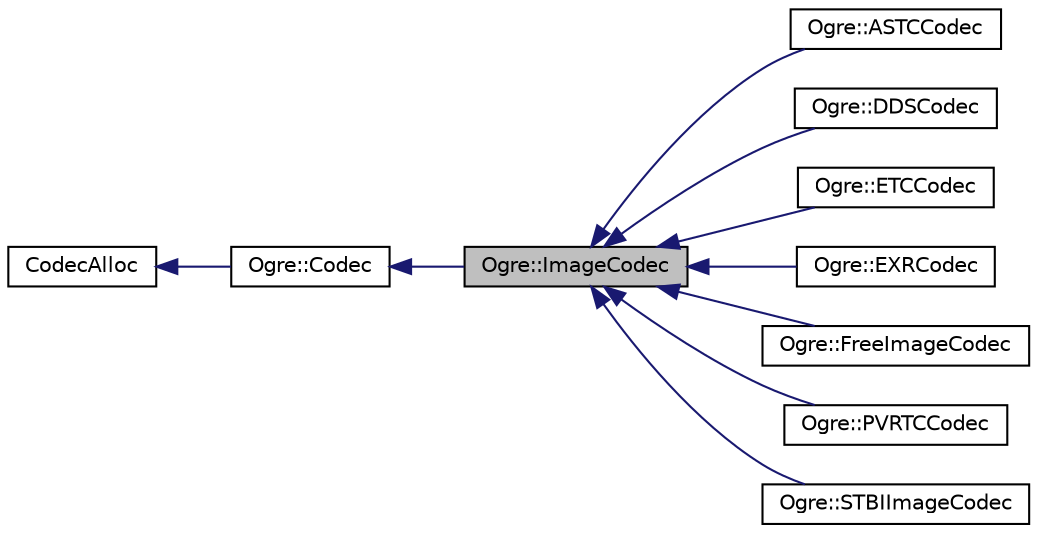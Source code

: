 digraph "Ogre::ImageCodec"
{
  bgcolor="transparent";
  edge [fontname="Helvetica",fontsize="10",labelfontname="Helvetica",labelfontsize="10"];
  node [fontname="Helvetica",fontsize="10",shape=record];
  rankdir="LR";
  Node0 [label="Ogre::ImageCodec",height=0.2,width=0.4,color="black", fillcolor="grey75", style="filled", fontcolor="black"];
  Node1 -> Node0 [dir="back",color="midnightblue",fontsize="10",style="solid",fontname="Helvetica"];
  Node1 [label="Ogre::Codec",height=0.2,width=0.4,color="black",URL="$class_ogre_1_1_codec.html",tooltip="Abstract class that defines a &#39;codec&#39;. "];
  Node2 -> Node1 [dir="back",color="midnightblue",fontsize="10",style="solid",fontname="Helvetica"];
  Node2 [label="CodecAlloc",height=0.2,width=0.4,color="black",URL="$class_ogre_1_1_allocated_object.html"];
  Node0 -> Node3 [dir="back",color="midnightblue",fontsize="10",style="solid",fontname="Helvetica"];
  Node3 [label="Ogre::ASTCCodec",height=0.2,width=0.4,color="black",URL="$class_ogre_1_1_a_s_t_c_codec.html",tooltip="Codec specialized in loading ASTC (ARM Adaptive Scalable Texture Compression) images. "];
  Node0 -> Node4 [dir="back",color="midnightblue",fontsize="10",style="solid",fontname="Helvetica"];
  Node4 [label="Ogre::DDSCodec",height=0.2,width=0.4,color="black",URL="$class_ogre_1_1_d_d_s_codec.html",tooltip="Codec specialized in loading DDS (Direct Draw Surface) images. "];
  Node0 -> Node5 [dir="back",color="midnightblue",fontsize="10",style="solid",fontname="Helvetica"];
  Node5 [label="Ogre::ETCCodec",height=0.2,width=0.4,color="black",URL="$class_ogre_1_1_e_t_c_codec.html",tooltip="Codec specialized in loading ETC (Ericsson Texture Compression) images. "];
  Node0 -> Node6 [dir="back",color="midnightblue",fontsize="10",style="solid",fontname="Helvetica"];
  Node6 [label="Ogre::EXRCodec",height=0.2,width=0.4,color="black",URL="$class_ogre_1_1_e_x_r_codec.html"];
  Node0 -> Node7 [dir="back",color="midnightblue",fontsize="10",style="solid",fontname="Helvetica"];
  Node7 [label="Ogre::FreeImageCodec",height=0.2,width=0.4,color="black",URL="$class_ogre_1_1_free_image_codec.html",tooltip="Codec specialized in images loaded using FreeImage. "];
  Node0 -> Node8 [dir="back",color="midnightblue",fontsize="10",style="solid",fontname="Helvetica"];
  Node8 [label="Ogre::PVRTCCodec",height=0.2,width=0.4,color="black",URL="$class_ogre_1_1_p_v_r_t_c_codec.html",tooltip="Codec specialized in loading PVRTC (PowerVR) images. "];
  Node0 -> Node9 [dir="back",color="midnightblue",fontsize="10",style="solid",fontname="Helvetica"];
  Node9 [label="Ogre::STBIImageCodec",height=0.2,width=0.4,color="black",URL="$class_ogre_1_1_s_t_b_i_image_codec.html"];
}
